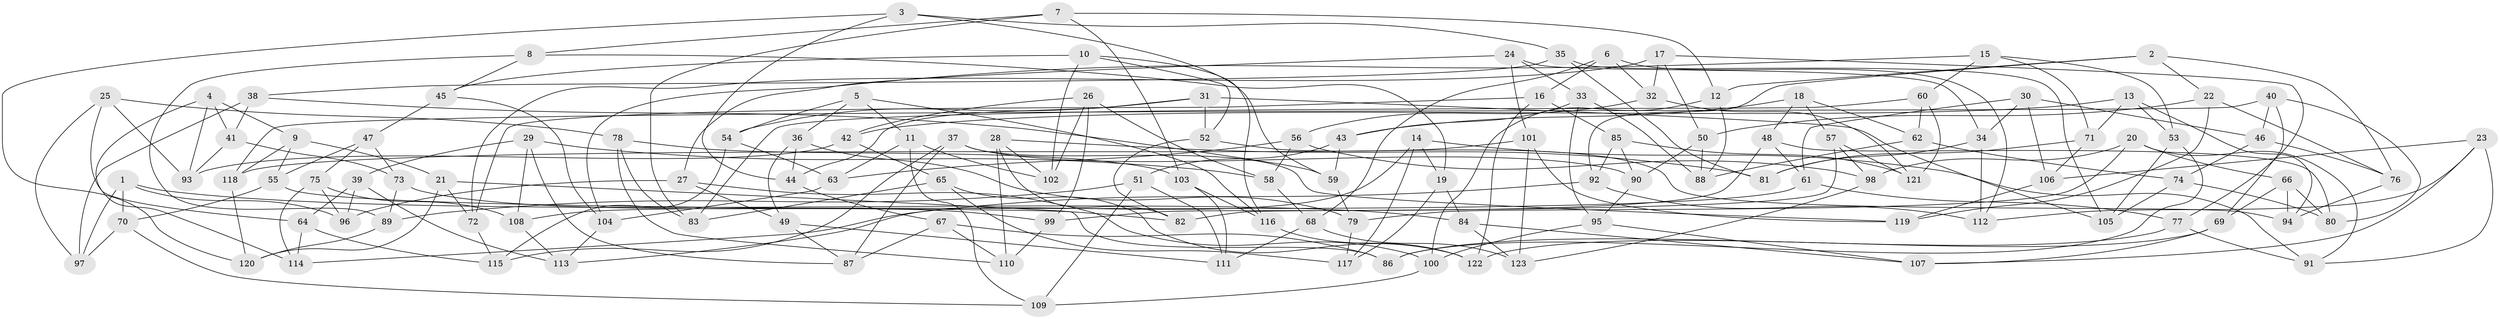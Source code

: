 // coarse degree distribution, {10: 0.04597701149425287, 9: 0.022988505747126436, 12: 0.022988505747126436, 4: 0.8850574712643678, 11: 0.011494252873563218, 7: 0.011494252873563218}
// Generated by graph-tools (version 1.1) at 2025/53/03/04/25 22:53:48]
// undirected, 123 vertices, 246 edges
graph export_dot {
  node [color=gray90,style=filled];
  1;
  2;
  3;
  4;
  5;
  6;
  7;
  8;
  9;
  10;
  11;
  12;
  13;
  14;
  15;
  16;
  17;
  18;
  19;
  20;
  21;
  22;
  23;
  24;
  25;
  26;
  27;
  28;
  29;
  30;
  31;
  32;
  33;
  34;
  35;
  36;
  37;
  38;
  39;
  40;
  41;
  42;
  43;
  44;
  45;
  46;
  47;
  48;
  49;
  50;
  51;
  52;
  53;
  54;
  55;
  56;
  57;
  58;
  59;
  60;
  61;
  62;
  63;
  64;
  65;
  66;
  67;
  68;
  69;
  70;
  71;
  72;
  73;
  74;
  75;
  76;
  77;
  78;
  79;
  80;
  81;
  82;
  83;
  84;
  85;
  86;
  87;
  88;
  89;
  90;
  91;
  92;
  93;
  94;
  95;
  96;
  97;
  98;
  99;
  100;
  101;
  102;
  103;
  104;
  105;
  106;
  107;
  108;
  109;
  110;
  111;
  112;
  113;
  114;
  115;
  116;
  117;
  118;
  119;
  120;
  121;
  122;
  123;
  1 -- 70;
  1 -- 97;
  1 -- 96;
  1 -- 84;
  2 -- 92;
  2 -- 76;
  2 -- 12;
  2 -- 22;
  3 -- 35;
  3 -- 120;
  3 -- 44;
  3 -- 59;
  4 -- 41;
  4 -- 9;
  4 -- 114;
  4 -- 93;
  5 -- 54;
  5 -- 36;
  5 -- 11;
  5 -- 116;
  6 -- 68;
  6 -- 16;
  6 -- 32;
  6 -- 112;
  7 -- 103;
  7 -- 12;
  7 -- 83;
  7 -- 8;
  8 -- 89;
  8 -- 45;
  8 -- 19;
  9 -- 21;
  9 -- 118;
  9 -- 55;
  10 -- 52;
  10 -- 116;
  10 -- 45;
  10 -- 102;
  11 -- 102;
  11 -- 63;
  11 -- 109;
  12 -- 88;
  12 -- 100;
  13 -- 94;
  13 -- 42;
  13 -- 53;
  13 -- 71;
  14 -- 117;
  14 -- 19;
  14 -- 91;
  14 -- 113;
  15 -- 71;
  15 -- 104;
  15 -- 53;
  15 -- 60;
  16 -- 72;
  16 -- 122;
  16 -- 85;
  17 -- 77;
  17 -- 32;
  17 -- 50;
  17 -- 72;
  18 -- 48;
  18 -- 57;
  18 -- 62;
  18 -- 43;
  19 -- 84;
  19 -- 117;
  20 -- 91;
  20 -- 79;
  20 -- 98;
  20 -- 66;
  21 -- 86;
  21 -- 72;
  21 -- 120;
  22 -- 50;
  22 -- 76;
  22 -- 119;
  23 -- 112;
  23 -- 106;
  23 -- 91;
  23 -- 107;
  24 -- 33;
  24 -- 34;
  24 -- 101;
  24 -- 27;
  25 -- 97;
  25 -- 64;
  25 -- 78;
  25 -- 93;
  26 -- 102;
  26 -- 58;
  26 -- 42;
  26 -- 99;
  27 -- 100;
  27 -- 96;
  27 -- 49;
  28 -- 81;
  28 -- 82;
  28 -- 110;
  28 -- 102;
  29 -- 87;
  29 -- 39;
  29 -- 58;
  29 -- 108;
  30 -- 61;
  30 -- 46;
  30 -- 106;
  30 -- 34;
  31 -- 54;
  31 -- 52;
  31 -- 44;
  31 -- 105;
  32 -- 121;
  32 -- 56;
  33 -- 88;
  33 -- 43;
  33 -- 95;
  34 -- 112;
  34 -- 81;
  35 -- 81;
  35 -- 38;
  35 -- 105;
  36 -- 49;
  36 -- 79;
  36 -- 44;
  37 -- 119;
  37 -- 115;
  37 -- 87;
  37 -- 90;
  38 -- 97;
  38 -- 59;
  38 -- 41;
  39 -- 64;
  39 -- 96;
  39 -- 113;
  40 -- 80;
  40 -- 69;
  40 -- 46;
  40 -- 118;
  41 -- 93;
  41 -- 73;
  42 -- 65;
  42 -- 93;
  43 -- 59;
  43 -- 51;
  44 -- 67;
  45 -- 104;
  45 -- 47;
  46 -- 76;
  46 -- 74;
  47 -- 55;
  47 -- 75;
  47 -- 73;
  48 -- 61;
  48 -- 80;
  48 -- 99;
  49 -- 87;
  49 -- 111;
  50 -- 88;
  50 -- 90;
  51 -- 89;
  51 -- 111;
  51 -- 109;
  52 -- 94;
  52 -- 82;
  53 -- 105;
  53 -- 86;
  54 -- 63;
  54 -- 115;
  55 -- 70;
  55 -- 82;
  56 -- 98;
  56 -- 58;
  56 -- 63;
  57 -- 121;
  57 -- 82;
  57 -- 98;
  58 -- 68;
  59 -- 79;
  60 -- 62;
  60 -- 121;
  60 -- 83;
  61 -- 108;
  61 -- 77;
  62 -- 88;
  62 -- 74;
  63 -- 104;
  64 -- 114;
  64 -- 115;
  65 -- 122;
  65 -- 83;
  65 -- 117;
  66 -- 94;
  66 -- 69;
  66 -- 80;
  67 -- 110;
  67 -- 86;
  67 -- 87;
  68 -- 111;
  68 -- 123;
  69 -- 122;
  69 -- 107;
  70 -- 109;
  70 -- 97;
  71 -- 106;
  71 -- 81;
  72 -- 115;
  73 -- 89;
  73 -- 99;
  74 -- 80;
  74 -- 105;
  75 -- 96;
  75 -- 114;
  75 -- 108;
  76 -- 94;
  77 -- 91;
  77 -- 86;
  78 -- 103;
  78 -- 110;
  78 -- 83;
  79 -- 117;
  84 -- 107;
  84 -- 123;
  85 -- 90;
  85 -- 92;
  85 -- 121;
  89 -- 120;
  90 -- 95;
  92 -- 114;
  92 -- 112;
  95 -- 107;
  95 -- 100;
  98 -- 123;
  99 -- 110;
  100 -- 109;
  101 -- 123;
  101 -- 119;
  101 -- 118;
  103 -- 111;
  103 -- 116;
  104 -- 113;
  106 -- 119;
  108 -- 113;
  116 -- 122;
  118 -- 120;
}
